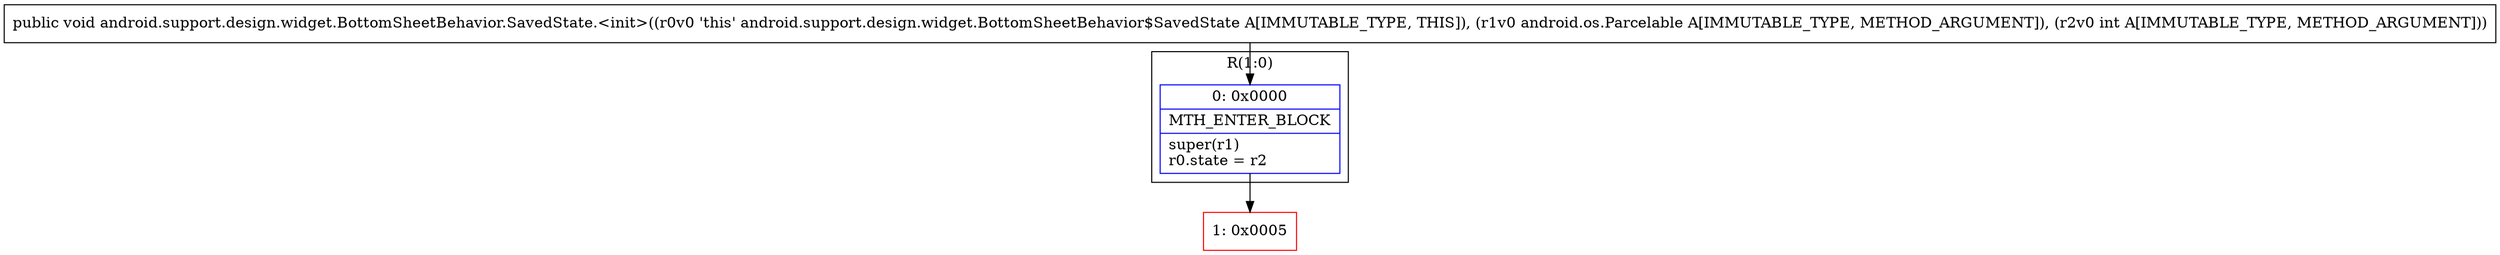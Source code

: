 digraph "CFG forandroid.support.design.widget.BottomSheetBehavior.SavedState.\<init\>(Landroid\/os\/Parcelable;I)V" {
subgraph cluster_Region_404977042 {
label = "R(1:0)";
node [shape=record,color=blue];
Node_0 [shape=record,label="{0\:\ 0x0000|MTH_ENTER_BLOCK\l|super(r1)\lr0.state = r2\l}"];
}
Node_1 [shape=record,color=red,label="{1\:\ 0x0005}"];
MethodNode[shape=record,label="{public void android.support.design.widget.BottomSheetBehavior.SavedState.\<init\>((r0v0 'this' android.support.design.widget.BottomSheetBehavior$SavedState A[IMMUTABLE_TYPE, THIS]), (r1v0 android.os.Parcelable A[IMMUTABLE_TYPE, METHOD_ARGUMENT]), (r2v0 int A[IMMUTABLE_TYPE, METHOD_ARGUMENT])) }"];
MethodNode -> Node_0;
Node_0 -> Node_1;
}

